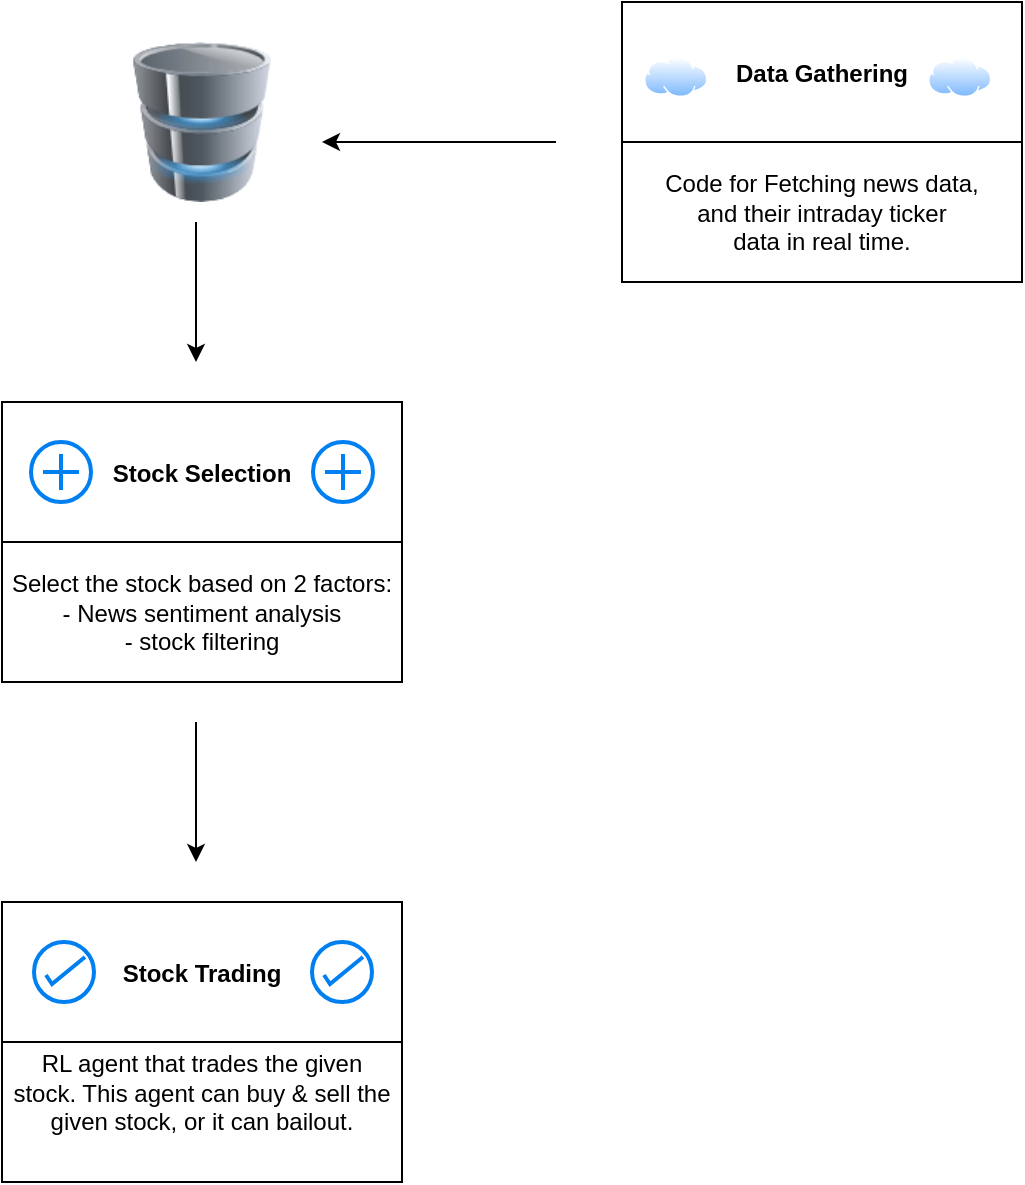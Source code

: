 <mxfile version="14.1.8" type="device"><diagram id="pk-5JLx4koZ3CuAdbOP4" name="Page-1"><mxGraphModel dx="1892" dy="1232" grid="1" gridSize="10" guides="1" tooltips="1" connect="1" arrows="1" fold="1" page="1" pageScale="1" pageWidth="850" pageHeight="1100" math="0" shadow="0"><root><mxCell id="0"/><mxCell id="1" parent="0"/><mxCell id="0-TsqGwL87cE-xs8RicQ-4" value="" style="endArrow=classic;html=1;" edge="1" parent="1"><mxGeometry width="50" height="50" relative="1" as="geometry"><mxPoint x="567" y="200" as="sourcePoint"/><mxPoint x="450" y="200" as="targetPoint"/></mxGeometry></mxCell><mxCell id="0-TsqGwL87cE-xs8RicQ-7" value="Data Gathering" style="swimlane;startSize=70;" vertex="1" parent="1"><mxGeometry x="600" y="130" width="200" height="140" as="geometry"/></mxCell><mxCell id="0-TsqGwL87cE-xs8RicQ-8" value="" style="aspect=fixed;perimeter=ellipsePerimeter;html=1;align=center;shadow=0;dashed=0;spacingTop=3;image;image=img/lib/active_directory/internet_cloud.svg;" vertex="1" parent="0-TsqGwL87cE-xs8RicQ-7"><mxGeometry x="11" y="27.5" width="31.75" height="20" as="geometry"/></mxCell><mxCell id="0-TsqGwL87cE-xs8RicQ-9" value="" style="aspect=fixed;perimeter=ellipsePerimeter;html=1;align=center;shadow=0;dashed=0;spacingTop=3;image;image=img/lib/active_directory/internet_cloud.svg;" vertex="1" parent="0-TsqGwL87cE-xs8RicQ-7"><mxGeometry x="153" y="27.5" width="31.75" height="20" as="geometry"/></mxCell><mxCell id="0-TsqGwL87cE-xs8RicQ-3" value="&lt;br&gt;Code for Fetching news data, &lt;br&gt;and their intraday ticker &lt;br&gt;data in real time." style="text;html=1;strokeColor=none;fillColor=none;spacing=5;spacingTop=-20;whiteSpace=wrap;overflow=hidden;rounded=0;align=center;" vertex="1" parent="0-TsqGwL87cE-xs8RicQ-7"><mxGeometry x="5" y="80" width="190" height="50" as="geometry"/></mxCell><mxCell id="0-TsqGwL87cE-xs8RicQ-10" value="" style="image;html=1;image=img/lib/clip_art/computers/Database_128x128.png" vertex="1" parent="1"><mxGeometry x="350" y="150" width="80" height="80" as="geometry"/></mxCell><mxCell id="0-TsqGwL87cE-xs8RicQ-11" value="" style="endArrow=classic;html=1;" edge="1" parent="1"><mxGeometry width="50" height="50" relative="1" as="geometry"><mxPoint x="387" y="240" as="sourcePoint"/><mxPoint x="387" y="310" as="targetPoint"/></mxGeometry></mxCell><mxCell id="0-TsqGwL87cE-xs8RicQ-12" value="Stock Selection" style="swimlane;startSize=70;" vertex="1" parent="1"><mxGeometry x="290" y="330" width="200" height="140" as="geometry"/></mxCell><mxCell id="0-TsqGwL87cE-xs8RicQ-15" value="&lt;br&gt;Select the stock based on 2 factors:&lt;br&gt;- News sentiment analysis&lt;br&gt;- stock filtering" style="text;html=1;strokeColor=none;fillColor=none;spacing=5;spacingTop=-20;whiteSpace=wrap;overflow=hidden;rounded=0;align=center;" vertex="1" parent="0-TsqGwL87cE-xs8RicQ-12"><mxGeometry y="80" width="200" height="60" as="geometry"/></mxCell><mxCell id="0-TsqGwL87cE-xs8RicQ-23" value="" style="html=1;verticalLabelPosition=bottom;align=center;labelBackgroundColor=#ffffff;verticalAlign=top;strokeWidth=2;strokeColor=#0080F0;shadow=0;dashed=0;shape=mxgraph.ios7.icons.add;" vertex="1" parent="0-TsqGwL87cE-xs8RicQ-12"><mxGeometry x="14.5" y="20" width="30" height="30" as="geometry"/></mxCell><mxCell id="0-TsqGwL87cE-xs8RicQ-24" value="" style="html=1;verticalLabelPosition=bottom;align=center;labelBackgroundColor=#ffffff;verticalAlign=top;strokeWidth=2;strokeColor=#0080F0;shadow=0;dashed=0;shape=mxgraph.ios7.icons.add;" vertex="1" parent="0-TsqGwL87cE-xs8RicQ-12"><mxGeometry x="155.5" y="20" width="30" height="30" as="geometry"/></mxCell><mxCell id="0-TsqGwL87cE-xs8RicQ-18" value="" style="endArrow=classic;html=1;" edge="1" parent="1"><mxGeometry width="50" height="50" relative="1" as="geometry"><mxPoint x="387" y="490" as="sourcePoint"/><mxPoint x="387" y="560" as="targetPoint"/></mxGeometry></mxCell><mxCell id="0-TsqGwL87cE-xs8RicQ-19" value="Stock Trading" style="swimlane;startSize=70;" vertex="1" parent="1"><mxGeometry x="290" y="580" width="200" height="140" as="geometry"/></mxCell><mxCell id="0-TsqGwL87cE-xs8RicQ-20" value="&lt;br&gt;RL agent that trades the given stock. This agent can buy &amp;amp; sell the given stock, or it can bailout." style="text;html=1;strokeColor=none;fillColor=none;spacing=5;spacingTop=-20;whiteSpace=wrap;overflow=hidden;rounded=0;align=center;" vertex="1" parent="0-TsqGwL87cE-xs8RicQ-19"><mxGeometry y="70" width="200" height="70" as="geometry"/></mxCell><mxCell id="0-TsqGwL87cE-xs8RicQ-17" value="" style="html=1;verticalLabelPosition=bottom;align=center;labelBackgroundColor=#ffffff;verticalAlign=top;strokeWidth=2;strokeColor=#0080F0;shadow=0;dashed=0;shape=mxgraph.ios7.icons.select;" vertex="1" parent="0-TsqGwL87cE-xs8RicQ-19"><mxGeometry x="155" y="20" width="30" height="30" as="geometry"/></mxCell><mxCell id="0-TsqGwL87cE-xs8RicQ-16" value="" style="html=1;verticalLabelPosition=bottom;align=center;labelBackgroundColor=#ffffff;verticalAlign=top;strokeWidth=2;strokeColor=#0080F0;shadow=0;dashed=0;shape=mxgraph.ios7.icons.select;" vertex="1" parent="0-TsqGwL87cE-xs8RicQ-19"><mxGeometry x="16" y="20" width="30" height="30" as="geometry"/></mxCell></root></mxGraphModel></diagram></mxfile>